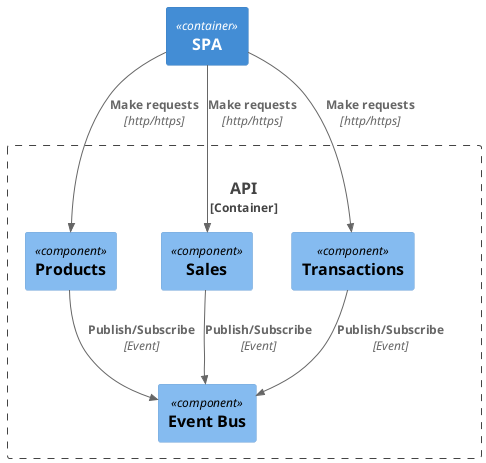 @startuml API Components
!include <C4/C4_Component>

Container_Boundary(api, "API", "NodeJs/ExpressJs") {
  Component(products, "Products")
  Component(sales, "Sales")
  Component(transactions, "Transactions")
  Component(evb, "Event Bus")
}

Container(spa, "SPA")

Rel(spa, products, "Make requests", "http/https")
Rel(spa, sales, "Make requests", "http/https")
Rel(spa, transactions, "Make requests", "http/https")
Rel(products, evb, "Publish/Subscribe", "Event")
Rel(sales, evb, "Publish/Subscribe", "Event")
Rel(transactions, evb, "Publish/Subscribe", "Event")

@enduml
